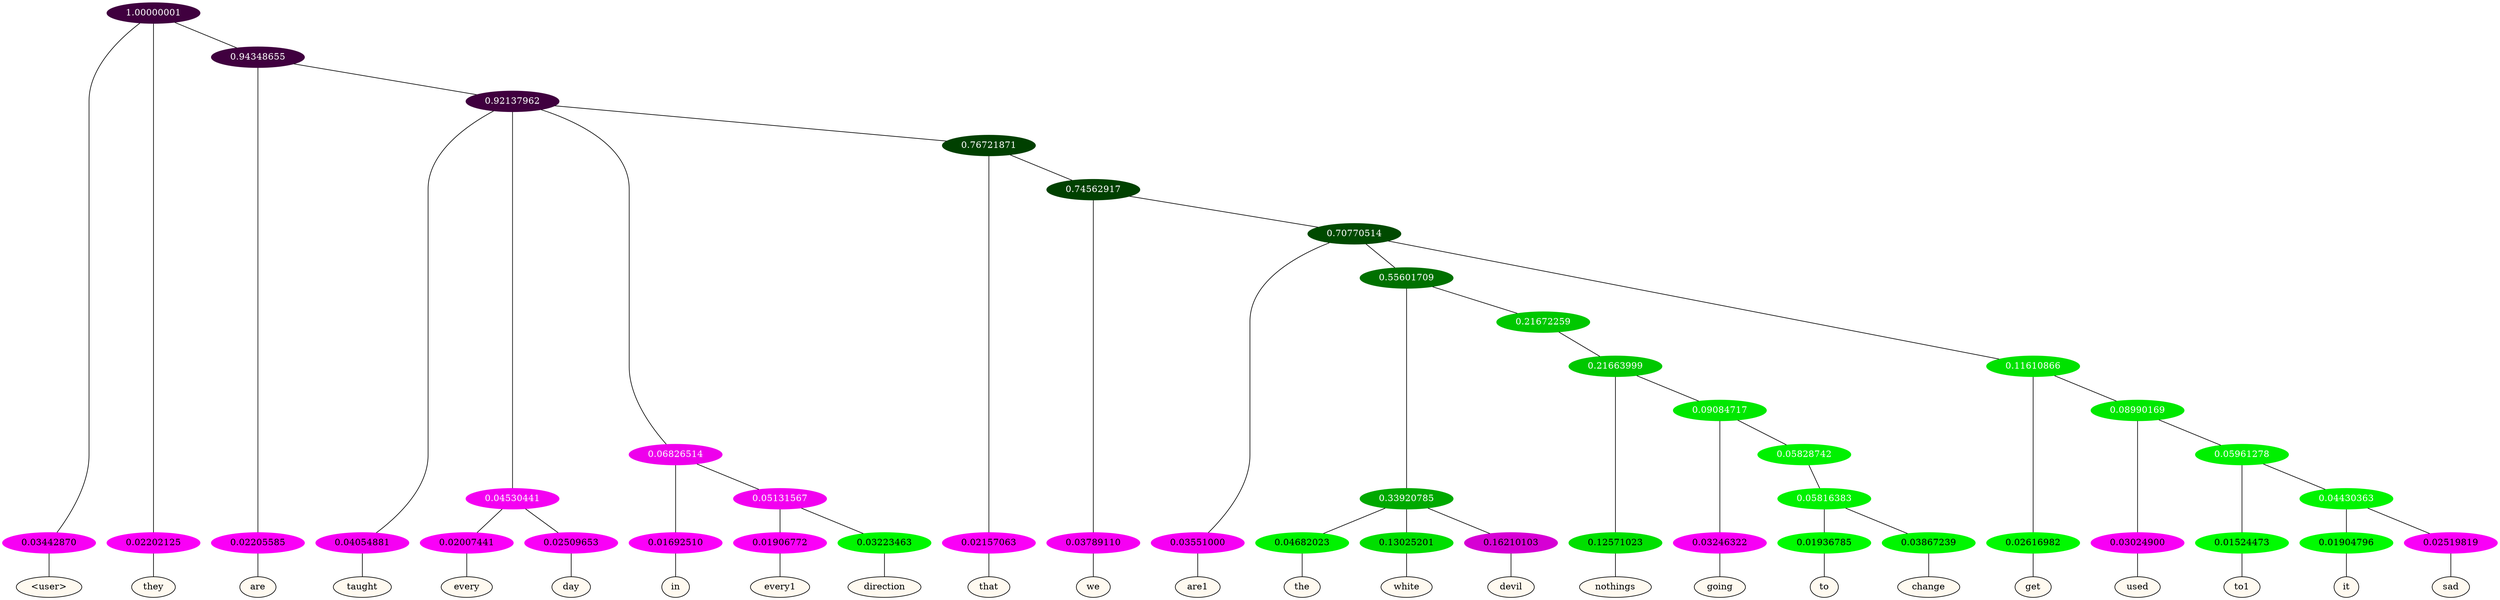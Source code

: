 graph {
	node [format=png height=0.15 nodesep=0.001 ordering=out overlap=prism overlap_scaling=0.01 ranksep=0.001 ratio=0.2 style=filled width=0.15]
	{
		rank=same
		a_w_1 [label="\<user\>" color=black fillcolor=floralwhite style="filled,solid"]
		a_w_2 [label=they color=black fillcolor=floralwhite style="filled,solid"]
		a_w_4 [label=are color=black fillcolor=floralwhite style="filled,solid"]
		a_w_6 [label=taught color=black fillcolor=floralwhite style="filled,solid"]
		a_w_10 [label=every color=black fillcolor=floralwhite style="filled,solid"]
		a_w_11 [label=day color=black fillcolor=floralwhite style="filled,solid"]
		a_w_12 [label=in color=black fillcolor=floralwhite style="filled,solid"]
		a_w_16 [label=every1 color=black fillcolor=floralwhite style="filled,solid"]
		a_w_17 [label=direction color=black fillcolor=floralwhite style="filled,solid"]
		a_w_14 [label=that color=black fillcolor=floralwhite style="filled,solid"]
		a_w_18 [label=we color=black fillcolor=floralwhite style="filled,solid"]
		a_w_20 [label=are1 color=black fillcolor=floralwhite style="filled,solid"]
		a_w_27 [label=the color=black fillcolor=floralwhite style="filled,solid"]
		a_w_28 [label=white color=black fillcolor=floralwhite style="filled,solid"]
		a_w_29 [label=devil color=black fillcolor=floralwhite style="filled,solid"]
		a_w_33 [label=nothings color=black fillcolor=floralwhite style="filled,solid"]
		a_w_37 [label=going color=black fillcolor=floralwhite style="filled,solid"]
		a_w_42 [label=to color=black fillcolor=floralwhite style="filled,solid"]
		a_w_43 [label=change color=black fillcolor=floralwhite style="filled,solid"]
		a_w_25 [label=get color=black fillcolor=floralwhite style="filled,solid"]
		a_w_31 [label=used color=black fillcolor=floralwhite style="filled,solid"]
		a_w_35 [label=to1 color=black fillcolor=floralwhite style="filled,solid"]
		a_w_39 [label=it color=black fillcolor=floralwhite style="filled,solid"]
		a_w_40 [label=sad color=black fillcolor=floralwhite style="filled,solid"]
	}
	a_n_1 -- a_w_1
	a_n_2 -- a_w_2
	a_n_4 -- a_w_4
	a_n_6 -- a_w_6
	a_n_10 -- a_w_10
	a_n_11 -- a_w_11
	a_n_12 -- a_w_12
	a_n_16 -- a_w_16
	a_n_17 -- a_w_17
	a_n_14 -- a_w_14
	a_n_18 -- a_w_18
	a_n_20 -- a_w_20
	a_n_27 -- a_w_27
	a_n_28 -- a_w_28
	a_n_29 -- a_w_29
	a_n_33 -- a_w_33
	a_n_37 -- a_w_37
	a_n_42 -- a_w_42
	a_n_43 -- a_w_43
	a_n_25 -- a_w_25
	a_n_31 -- a_w_31
	a_n_35 -- a_w_35
	a_n_39 -- a_w_39
	a_n_40 -- a_w_40
	{
		rank=same
		a_n_1 [label=0.03442870 color="0.835 1.000 0.966" fontcolor=black]
		a_n_2 [label=0.02202125 color="0.835 1.000 0.978" fontcolor=black]
		a_n_4 [label=0.02205585 color="0.835 1.000 0.978" fontcolor=black]
		a_n_6 [label=0.04054881 color="0.835 1.000 0.959" fontcolor=black]
		a_n_10 [label=0.02007441 color="0.835 1.000 0.980" fontcolor=black]
		a_n_11 [label=0.02509653 color="0.835 1.000 0.975" fontcolor=black]
		a_n_12 [label=0.01692510 color="0.835 1.000 0.983" fontcolor=black]
		a_n_16 [label=0.01906772 color="0.835 1.000 0.981" fontcolor=black]
		a_n_17 [label=0.03223463 color="0.334 1.000 0.968" fontcolor=black]
		a_n_14 [label=0.02157063 color="0.835 1.000 0.978" fontcolor=black]
		a_n_18 [label=0.03789110 color="0.835 1.000 0.962" fontcolor=black]
		a_n_20 [label=0.03551000 color="0.835 1.000 0.964" fontcolor=black]
		a_n_27 [label=0.04682023 color="0.334 1.000 0.953" fontcolor=black]
		a_n_28 [label=0.13025201 color="0.334 1.000 0.870" fontcolor=black]
		a_n_29 [label=0.16210103 color="0.835 1.000 0.838" fontcolor=black]
		a_n_33 [label=0.12571023 color="0.334 1.000 0.874" fontcolor=black]
		a_n_37 [label=0.03246322 color="0.835 1.000 0.968" fontcolor=black]
		a_n_42 [label=0.01936785 color="0.334 1.000 0.981" fontcolor=black]
		a_n_43 [label=0.03867239 color="0.334 1.000 0.961" fontcolor=black]
		a_n_25 [label=0.02616982 color="0.334 1.000 0.974" fontcolor=black]
		a_n_31 [label=0.03024900 color="0.835 1.000 0.970" fontcolor=black]
		a_n_35 [label=0.01524473 color="0.334 1.000 0.985" fontcolor=black]
		a_n_39 [label=0.01904796 color="0.334 1.000 0.981" fontcolor=black]
		a_n_40 [label=0.02519819 color="0.835 1.000 0.975" fontcolor=black]
	}
	a_n_0 [label=1.00000001 color="0.835 1.000 0.250" fontcolor=grey99]
	a_n_0 -- a_n_1
	a_n_0 -- a_n_2
	a_n_3 [label=0.94348655 color="0.835 1.000 0.250" fontcolor=grey99]
	a_n_0 -- a_n_3
	a_n_3 -- a_n_4
	a_n_5 [label=0.92137962 color="0.835 1.000 0.250" fontcolor=grey99]
	a_n_3 -- a_n_5
	a_n_5 -- a_n_6
	a_n_7 [label=0.04530441 color="0.835 1.000 0.955" fontcolor=grey99]
	a_n_5 -- a_n_7
	a_n_8 [label=0.06826514 color="0.835 1.000 0.932" fontcolor=grey99]
	a_n_5 -- a_n_8
	a_n_9 [label=0.76721871 color="0.334 1.000 0.250" fontcolor=grey99]
	a_n_5 -- a_n_9
	a_n_7 -- a_n_10
	a_n_7 -- a_n_11
	a_n_8 -- a_n_12
	a_n_13 [label=0.05131567 color="0.835 1.000 0.949" fontcolor=grey99]
	a_n_8 -- a_n_13
	a_n_9 -- a_n_14
	a_n_15 [label=0.74562917 color="0.334 1.000 0.254" fontcolor=grey99]
	a_n_9 -- a_n_15
	a_n_13 -- a_n_16
	a_n_13 -- a_n_17
	a_n_15 -- a_n_18
	a_n_19 [label=0.70770514 color="0.334 1.000 0.292" fontcolor=grey99]
	a_n_15 -- a_n_19
	a_n_19 -- a_n_20
	a_n_21 [label=0.55601709 color="0.334 1.000 0.444" fontcolor=grey99]
	a_n_19 -- a_n_21
	a_n_22 [label=0.11610866 color="0.334 1.000 0.884" fontcolor=grey99]
	a_n_19 -- a_n_22
	a_n_23 [label=0.33920785 color="0.334 1.000 0.661" fontcolor=grey99]
	a_n_21 -- a_n_23
	a_n_24 [label=0.21672259 color="0.334 1.000 0.783" fontcolor=grey99]
	a_n_21 -- a_n_24
	a_n_22 -- a_n_25
	a_n_26 [label=0.08990169 color="0.334 1.000 0.910" fontcolor=grey99]
	a_n_22 -- a_n_26
	a_n_23 -- a_n_27
	a_n_23 -- a_n_28
	a_n_23 -- a_n_29
	a_n_30 [label=0.21663999 color="0.334 1.000 0.783" fontcolor=grey99]
	a_n_24 -- a_n_30
	a_n_26 -- a_n_31
	a_n_32 [label=0.05961278 color="0.334 1.000 0.940" fontcolor=grey99]
	a_n_26 -- a_n_32
	a_n_30 -- a_n_33
	a_n_34 [label=0.09084717 color="0.334 1.000 0.909" fontcolor=grey99]
	a_n_30 -- a_n_34
	a_n_32 -- a_n_35
	a_n_36 [label=0.04430363 color="0.334 1.000 0.956" fontcolor=grey99]
	a_n_32 -- a_n_36
	a_n_34 -- a_n_37
	a_n_38 [label=0.05828742 color="0.334 1.000 0.942" fontcolor=grey99]
	a_n_34 -- a_n_38
	a_n_36 -- a_n_39
	a_n_36 -- a_n_40
	a_n_41 [label=0.05816383 color="0.334 1.000 0.942" fontcolor=grey99]
	a_n_38 -- a_n_41
	a_n_41 -- a_n_42
	a_n_41 -- a_n_43
}
